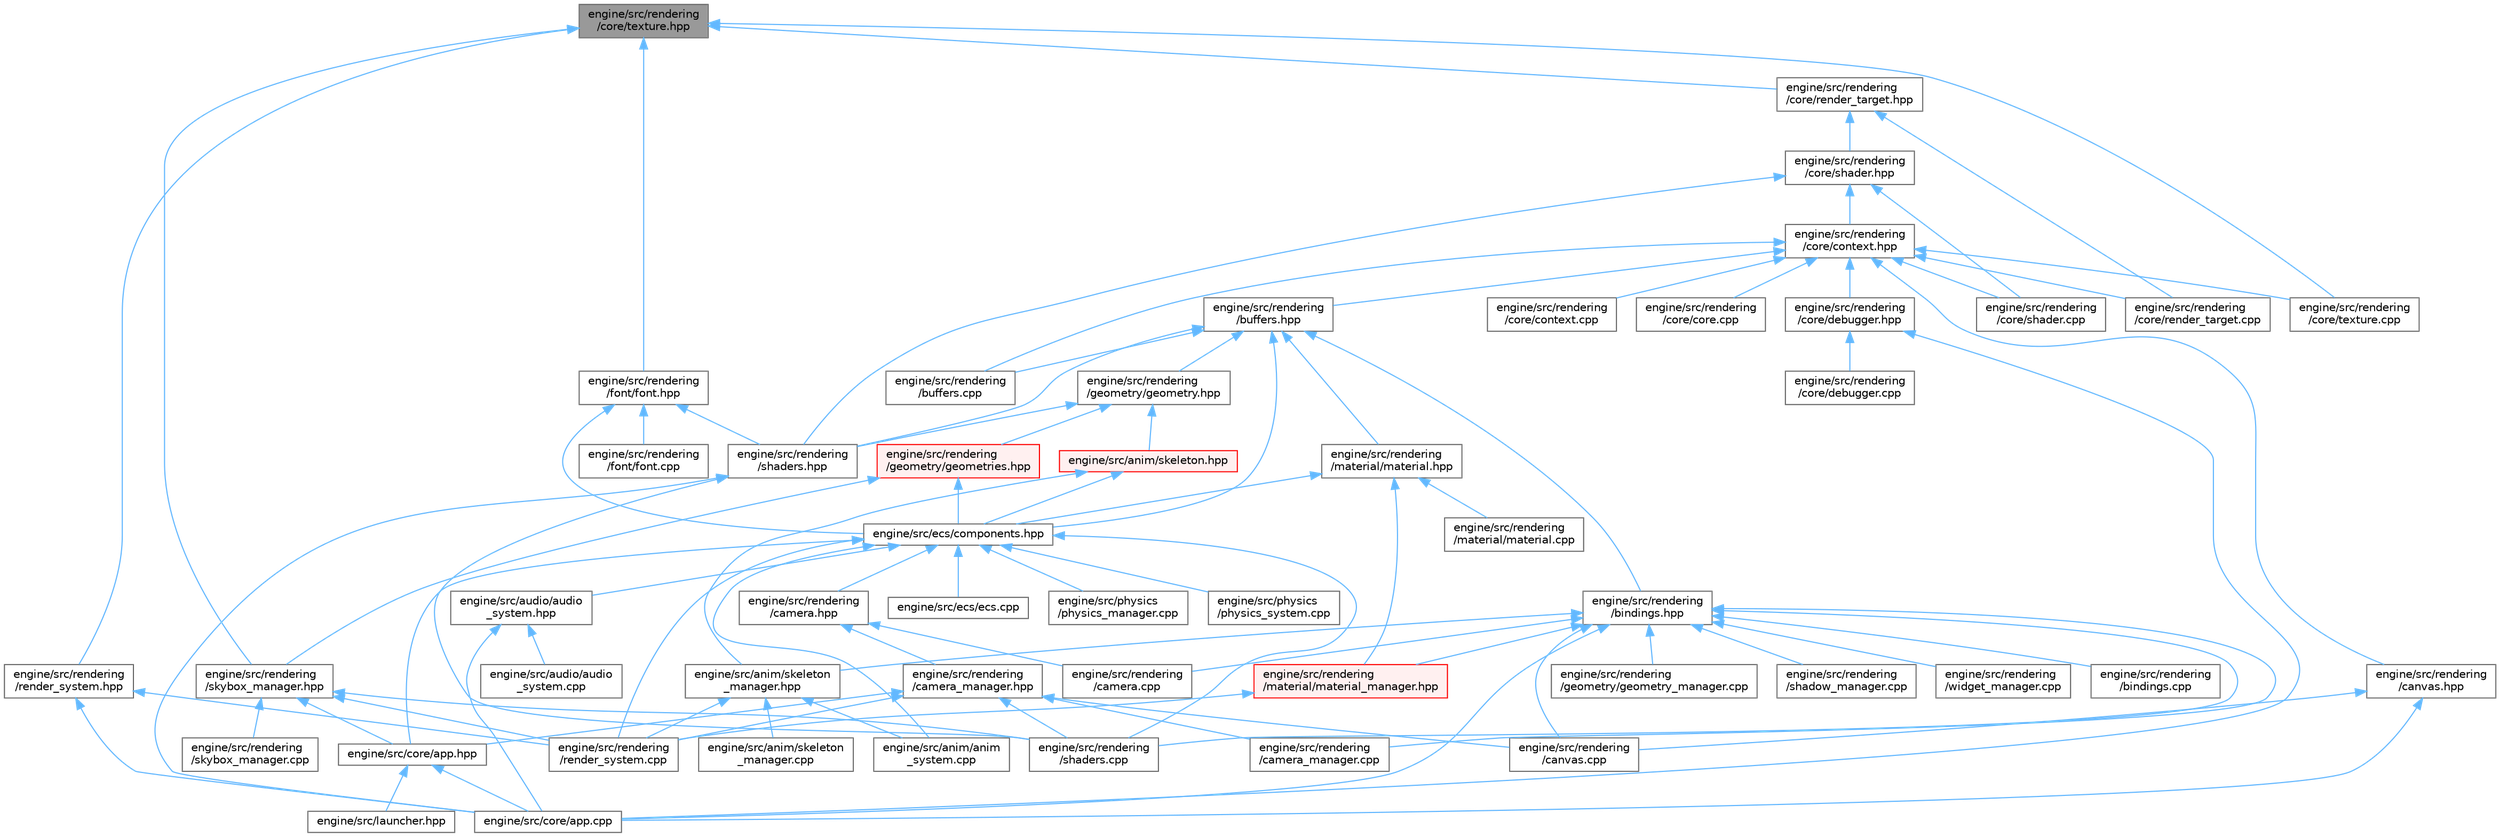 digraph "engine/src/rendering/core/texture.hpp"
{
 // LATEX_PDF_SIZE
  bgcolor="transparent";
  edge [fontname=Helvetica,fontsize=10,labelfontname=Helvetica,labelfontsize=10];
  node [fontname=Helvetica,fontsize=10,shape=box,height=0.2,width=0.4];
  Node1 [id="Node000001",label="engine/src/rendering\l/core/texture.hpp",height=0.2,width=0.4,color="gray40", fillcolor="grey60", style="filled", fontcolor="black",tooltip=" "];
  Node1 -> Node2 [id="edge171_Node000001_Node000002",dir="back",color="steelblue1",style="solid",tooltip=" "];
  Node2 [id="Node000002",label="engine/src/rendering\l/core/render_target.hpp",height=0.2,width=0.4,color="grey40", fillcolor="white", style="filled",URL="$render__target_8hpp.html",tooltip=" "];
  Node2 -> Node3 [id="edge172_Node000002_Node000003",dir="back",color="steelblue1",style="solid",tooltip=" "];
  Node3 [id="Node000003",label="engine/src/rendering\l/core/render_target.cpp",height=0.2,width=0.4,color="grey40", fillcolor="white", style="filled",URL="$render__target_8cpp.html",tooltip=" "];
  Node2 -> Node4 [id="edge173_Node000002_Node000004",dir="back",color="steelblue1",style="solid",tooltip=" "];
  Node4 [id="Node000004",label="engine/src/rendering\l/core/shader.hpp",height=0.2,width=0.4,color="grey40", fillcolor="white", style="filled",URL="$shader_8hpp.html",tooltip=" "];
  Node4 -> Node5 [id="edge174_Node000004_Node000005",dir="back",color="steelblue1",style="solid",tooltip=" "];
  Node5 [id="Node000005",label="engine/src/rendering\l/core/context.hpp",height=0.2,width=0.4,color="grey40", fillcolor="white", style="filled",URL="$rendering_2core_2context_8hpp.html",tooltip=" "];
  Node5 -> Node6 [id="edge175_Node000005_Node000006",dir="back",color="steelblue1",style="solid",tooltip=" "];
  Node6 [id="Node000006",label="engine/src/rendering\l/buffers.cpp",height=0.2,width=0.4,color="grey40", fillcolor="white", style="filled",URL="$buffers_8cpp.html",tooltip=" "];
  Node5 -> Node7 [id="edge176_Node000005_Node000007",dir="back",color="steelblue1",style="solid",tooltip=" "];
  Node7 [id="Node000007",label="engine/src/rendering\l/buffers.hpp",height=0.2,width=0.4,color="grey40", fillcolor="white", style="filled",URL="$buffers_8hpp.html",tooltip=" "];
  Node7 -> Node8 [id="edge177_Node000007_Node000008",dir="back",color="steelblue1",style="solid",tooltip=" "];
  Node8 [id="Node000008",label="engine/src/ecs/components.hpp",height=0.2,width=0.4,color="grey40", fillcolor="white", style="filled",URL="$components_8hpp.html",tooltip=" "];
  Node8 -> Node9 [id="edge178_Node000008_Node000009",dir="back",color="steelblue1",style="solid",tooltip=" "];
  Node9 [id="Node000009",label="engine/src/anim/anim\l_system.cpp",height=0.2,width=0.4,color="grey40", fillcolor="white", style="filled",URL="$anim__system_8cpp.html",tooltip=" "];
  Node8 -> Node10 [id="edge179_Node000008_Node000010",dir="back",color="steelblue1",style="solid",tooltip=" "];
  Node10 [id="Node000010",label="engine/src/audio/audio\l_system.hpp",height=0.2,width=0.4,color="grey40", fillcolor="white", style="filled",URL="$audio__system_8hpp.html",tooltip=" "];
  Node10 -> Node11 [id="edge180_Node000010_Node000011",dir="back",color="steelblue1",style="solid",tooltip=" "];
  Node11 [id="Node000011",label="engine/src/audio/audio\l_system.cpp",height=0.2,width=0.4,color="grey40", fillcolor="white", style="filled",URL="$audio__system_8cpp.html",tooltip=" "];
  Node10 -> Node12 [id="edge181_Node000010_Node000012",dir="back",color="steelblue1",style="solid",tooltip=" "];
  Node12 [id="Node000012",label="engine/src/core/app.cpp",height=0.2,width=0.4,color="grey40", fillcolor="white", style="filled",URL="$app_8cpp.html",tooltip=" "];
  Node8 -> Node13 [id="edge182_Node000008_Node000013",dir="back",color="steelblue1",style="solid",tooltip=" "];
  Node13 [id="Node000013",label="engine/src/core/app.hpp",height=0.2,width=0.4,color="grey40", fillcolor="white", style="filled",URL="$app_8hpp.html",tooltip=" "];
  Node13 -> Node12 [id="edge183_Node000013_Node000012",dir="back",color="steelblue1",style="solid",tooltip=" "];
  Node13 -> Node14 [id="edge184_Node000013_Node000014",dir="back",color="steelblue1",style="solid",tooltip=" "];
  Node14 [id="Node000014",label="engine/src/launcher.hpp",height=0.2,width=0.4,color="grey40", fillcolor="white", style="filled",URL="$launcher_8hpp.html",tooltip=" "];
  Node8 -> Node15 [id="edge185_Node000008_Node000015",dir="back",color="steelblue1",style="solid",tooltip=" "];
  Node15 [id="Node000015",label="engine/src/ecs/ecs.cpp",height=0.2,width=0.4,color="grey40", fillcolor="white", style="filled",URL="$ecs_8cpp.html",tooltip=" "];
  Node8 -> Node16 [id="edge186_Node000008_Node000016",dir="back",color="steelblue1",style="solid",tooltip=" "];
  Node16 [id="Node000016",label="engine/src/physics\l/physics_manager.cpp",height=0.2,width=0.4,color="grey40", fillcolor="white", style="filled",URL="$physics__manager_8cpp.html",tooltip=" "];
  Node8 -> Node17 [id="edge187_Node000008_Node000017",dir="back",color="steelblue1",style="solid",tooltip=" "];
  Node17 [id="Node000017",label="engine/src/physics\l/physics_system.cpp",height=0.2,width=0.4,color="grey40", fillcolor="white", style="filled",URL="$physics__system_8cpp.html",tooltip=" "];
  Node8 -> Node18 [id="edge188_Node000008_Node000018",dir="back",color="steelblue1",style="solid",tooltip=" "];
  Node18 [id="Node000018",label="engine/src/rendering\l/camera.hpp",height=0.2,width=0.4,color="grey40", fillcolor="white", style="filled",URL="$camera_8hpp.html",tooltip=" "];
  Node18 -> Node19 [id="edge189_Node000018_Node000019",dir="back",color="steelblue1",style="solid",tooltip=" "];
  Node19 [id="Node000019",label="engine/src/rendering\l/camera.cpp",height=0.2,width=0.4,color="grey40", fillcolor="white", style="filled",URL="$camera_8cpp.html",tooltip=" "];
  Node18 -> Node20 [id="edge190_Node000018_Node000020",dir="back",color="steelblue1",style="solid",tooltip=" "];
  Node20 [id="Node000020",label="engine/src/rendering\l/camera_manager.hpp",height=0.2,width=0.4,color="grey40", fillcolor="white", style="filled",URL="$camera__manager_8hpp.html",tooltip=" "];
  Node20 -> Node13 [id="edge191_Node000020_Node000013",dir="back",color="steelblue1",style="solid",tooltip=" "];
  Node20 -> Node21 [id="edge192_Node000020_Node000021",dir="back",color="steelblue1",style="solid",tooltip=" "];
  Node21 [id="Node000021",label="engine/src/rendering\l/camera_manager.cpp",height=0.2,width=0.4,color="grey40", fillcolor="white", style="filled",URL="$camera__manager_8cpp.html",tooltip=" "];
  Node20 -> Node22 [id="edge193_Node000020_Node000022",dir="back",color="steelblue1",style="solid",tooltip=" "];
  Node22 [id="Node000022",label="engine/src/rendering\l/canvas.cpp",height=0.2,width=0.4,color="grey40", fillcolor="white", style="filled",URL="$canvas_8cpp.html",tooltip=" "];
  Node20 -> Node23 [id="edge194_Node000020_Node000023",dir="back",color="steelblue1",style="solid",tooltip=" "];
  Node23 [id="Node000023",label="engine/src/rendering\l/render_system.cpp",height=0.2,width=0.4,color="grey40", fillcolor="white", style="filled",URL="$render__system_8cpp.html",tooltip=" "];
  Node20 -> Node24 [id="edge195_Node000020_Node000024",dir="back",color="steelblue1",style="solid",tooltip=" "];
  Node24 [id="Node000024",label="engine/src/rendering\l/shaders.cpp",height=0.2,width=0.4,color="grey40", fillcolor="white", style="filled",URL="$shaders_8cpp.html",tooltip=" "];
  Node8 -> Node23 [id="edge196_Node000008_Node000023",dir="back",color="steelblue1",style="solid",tooltip=" "];
  Node8 -> Node24 [id="edge197_Node000008_Node000024",dir="back",color="steelblue1",style="solid",tooltip=" "];
  Node7 -> Node25 [id="edge198_Node000007_Node000025",dir="back",color="steelblue1",style="solid",tooltip=" "];
  Node25 [id="Node000025",label="engine/src/rendering\l/bindings.hpp",height=0.2,width=0.4,color="grey40", fillcolor="white", style="filled",URL="$bindings_8hpp.html",tooltip=" "];
  Node25 -> Node26 [id="edge199_Node000025_Node000026",dir="back",color="steelblue1",style="solid",tooltip=" "];
  Node26 [id="Node000026",label="engine/src/anim/skeleton\l_manager.hpp",height=0.2,width=0.4,color="grey40", fillcolor="white", style="filled",URL="$skeleton__manager_8hpp.html",tooltip=" "];
  Node26 -> Node9 [id="edge200_Node000026_Node000009",dir="back",color="steelblue1",style="solid",tooltip=" "];
  Node26 -> Node27 [id="edge201_Node000026_Node000027",dir="back",color="steelblue1",style="solid",tooltip=" "];
  Node27 [id="Node000027",label="engine/src/anim/skeleton\l_manager.cpp",height=0.2,width=0.4,color="grey40", fillcolor="white", style="filled",URL="$skeleton__manager_8cpp.html",tooltip=" "];
  Node26 -> Node23 [id="edge202_Node000026_Node000023",dir="back",color="steelblue1",style="solid",tooltip=" "];
  Node25 -> Node12 [id="edge203_Node000025_Node000012",dir="back",color="steelblue1",style="solid",tooltip=" "];
  Node25 -> Node28 [id="edge204_Node000025_Node000028",dir="back",color="steelblue1",style="solid",tooltip=" "];
  Node28 [id="Node000028",label="engine/src/rendering\l/bindings.cpp",height=0.2,width=0.4,color="grey40", fillcolor="white", style="filled",URL="$bindings_8cpp.html",tooltip=" "];
  Node25 -> Node19 [id="edge205_Node000025_Node000019",dir="back",color="steelblue1",style="solid",tooltip=" "];
  Node25 -> Node21 [id="edge206_Node000025_Node000021",dir="back",color="steelblue1",style="solid",tooltip=" "];
  Node25 -> Node22 [id="edge207_Node000025_Node000022",dir="back",color="steelblue1",style="solid",tooltip=" "];
  Node25 -> Node29 [id="edge208_Node000025_Node000029",dir="back",color="steelblue1",style="solid",tooltip=" "];
  Node29 [id="Node000029",label="engine/src/rendering\l/geometry/geometry_manager.cpp",height=0.2,width=0.4,color="grey40", fillcolor="white", style="filled",URL="$geometry__manager_8cpp.html",tooltip=" "];
  Node25 -> Node30 [id="edge209_Node000025_Node000030",dir="back",color="steelblue1",style="solid",tooltip=" "];
  Node30 [id="Node000030",label="engine/src/rendering\l/material/material_manager.hpp",height=0.2,width=0.4,color="red", fillcolor="#FFF0F0", style="filled",URL="$material__manager_8hpp.html",tooltip=" "];
  Node30 -> Node23 [id="edge210_Node000030_Node000023",dir="back",color="steelblue1",style="solid",tooltip=" "];
  Node25 -> Node24 [id="edge211_Node000025_Node000024",dir="back",color="steelblue1",style="solid",tooltip=" "];
  Node25 -> Node32 [id="edge212_Node000025_Node000032",dir="back",color="steelblue1",style="solid",tooltip=" "];
  Node32 [id="Node000032",label="engine/src/rendering\l/shadow_manager.cpp",height=0.2,width=0.4,color="grey40", fillcolor="white", style="filled",URL="$shadow__manager_8cpp.html",tooltip=" "];
  Node25 -> Node33 [id="edge213_Node000025_Node000033",dir="back",color="steelblue1",style="solid",tooltip=" "];
  Node33 [id="Node000033",label="engine/src/rendering\l/widget_manager.cpp",height=0.2,width=0.4,color="grey40", fillcolor="white", style="filled",URL="$widget__manager_8cpp.html",tooltip=" "];
  Node7 -> Node6 [id="edge214_Node000007_Node000006",dir="back",color="steelblue1",style="solid",tooltip=" "];
  Node7 -> Node34 [id="edge215_Node000007_Node000034",dir="back",color="steelblue1",style="solid",tooltip=" "];
  Node34 [id="Node000034",label="engine/src/rendering\l/geometry/geometry.hpp",height=0.2,width=0.4,color="grey40", fillcolor="white", style="filled",URL="$geometry_8hpp.html",tooltip=" "];
  Node34 -> Node35 [id="edge216_Node000034_Node000035",dir="back",color="steelblue1",style="solid",tooltip=" "];
  Node35 [id="Node000035",label="engine/src/anim/skeleton.hpp",height=0.2,width=0.4,color="red", fillcolor="#FFF0F0", style="filled",URL="$skeleton_8hpp.html",tooltip=" "];
  Node35 -> Node26 [id="edge217_Node000035_Node000026",dir="back",color="steelblue1",style="solid",tooltip=" "];
  Node35 -> Node8 [id="edge218_Node000035_Node000008",dir="back",color="steelblue1",style="solid",tooltip=" "];
  Node34 -> Node37 [id="edge219_Node000034_Node000037",dir="back",color="steelblue1",style="solid",tooltip=" "];
  Node37 [id="Node000037",label="engine/src/rendering\l/geometry/geometries.hpp",height=0.2,width=0.4,color="red", fillcolor="#FFF0F0", style="filled",URL="$geometries_8hpp.html",tooltip=" "];
  Node37 -> Node8 [id="edge220_Node000037_Node000008",dir="back",color="steelblue1",style="solid",tooltip=" "];
  Node37 -> Node40 [id="edge221_Node000037_Node000040",dir="back",color="steelblue1",style="solid",tooltip=" "];
  Node40 [id="Node000040",label="engine/src/rendering\l/skybox_manager.hpp",height=0.2,width=0.4,color="grey40", fillcolor="white", style="filled",URL="$skybox__manager_8hpp.html",tooltip=" "];
  Node40 -> Node13 [id="edge222_Node000040_Node000013",dir="back",color="steelblue1",style="solid",tooltip=" "];
  Node40 -> Node23 [id="edge223_Node000040_Node000023",dir="back",color="steelblue1",style="solid",tooltip=" "];
  Node40 -> Node24 [id="edge224_Node000040_Node000024",dir="back",color="steelblue1",style="solid",tooltip=" "];
  Node40 -> Node41 [id="edge225_Node000040_Node000041",dir="back",color="steelblue1",style="solid",tooltip=" "];
  Node41 [id="Node000041",label="engine/src/rendering\l/skybox_manager.cpp",height=0.2,width=0.4,color="grey40", fillcolor="white", style="filled",URL="$skybox__manager_8cpp.html",tooltip=" "];
  Node34 -> Node42 [id="edge226_Node000034_Node000042",dir="back",color="steelblue1",style="solid",tooltip=" "];
  Node42 [id="Node000042",label="engine/src/rendering\l/shaders.hpp",height=0.2,width=0.4,color="grey40", fillcolor="white", style="filled",URL="$shaders_8hpp.html",tooltip=" "];
  Node42 -> Node12 [id="edge227_Node000042_Node000012",dir="back",color="steelblue1",style="solid",tooltip=" "];
  Node42 -> Node24 [id="edge228_Node000042_Node000024",dir="back",color="steelblue1",style="solid",tooltip=" "];
  Node7 -> Node43 [id="edge229_Node000007_Node000043",dir="back",color="steelblue1",style="solid",tooltip=" "];
  Node43 [id="Node000043",label="engine/src/rendering\l/material/material.hpp",height=0.2,width=0.4,color="grey40", fillcolor="white", style="filled",URL="$material_8hpp.html",tooltip=" "];
  Node43 -> Node8 [id="edge230_Node000043_Node000008",dir="back",color="steelblue1",style="solid",tooltip=" "];
  Node43 -> Node44 [id="edge231_Node000043_Node000044",dir="back",color="steelblue1",style="solid",tooltip=" "];
  Node44 [id="Node000044",label="engine/src/rendering\l/material/material.cpp",height=0.2,width=0.4,color="grey40", fillcolor="white", style="filled",URL="$material_8cpp.html",tooltip=" "];
  Node43 -> Node30 [id="edge232_Node000043_Node000030",dir="back",color="steelblue1",style="solid",tooltip=" "];
  Node7 -> Node42 [id="edge233_Node000007_Node000042",dir="back",color="steelblue1",style="solid",tooltip=" "];
  Node5 -> Node45 [id="edge234_Node000005_Node000045",dir="back",color="steelblue1",style="solid",tooltip=" "];
  Node45 [id="Node000045",label="engine/src/rendering\l/canvas.hpp",height=0.2,width=0.4,color="grey40", fillcolor="white", style="filled",URL="$canvas_8hpp.html",tooltip=" "];
  Node45 -> Node12 [id="edge235_Node000045_Node000012",dir="back",color="steelblue1",style="solid",tooltip=" "];
  Node45 -> Node22 [id="edge236_Node000045_Node000022",dir="back",color="steelblue1",style="solid",tooltip=" "];
  Node5 -> Node46 [id="edge237_Node000005_Node000046",dir="back",color="steelblue1",style="solid",tooltip=" "];
  Node46 [id="Node000046",label="engine/src/rendering\l/core/context.cpp",height=0.2,width=0.4,color="grey40", fillcolor="white", style="filled",URL="$rendering_2core_2context_8cpp.html",tooltip=" "];
  Node5 -> Node47 [id="edge238_Node000005_Node000047",dir="back",color="steelblue1",style="solid",tooltip=" "];
  Node47 [id="Node000047",label="engine/src/rendering\l/core/core.cpp",height=0.2,width=0.4,color="grey40", fillcolor="white", style="filled",URL="$core_8cpp.html",tooltip=" "];
  Node5 -> Node48 [id="edge239_Node000005_Node000048",dir="back",color="steelblue1",style="solid",tooltip=" "];
  Node48 [id="Node000048",label="engine/src/rendering\l/core/debugger.hpp",height=0.2,width=0.4,color="grey40", fillcolor="white", style="filled",URL="$debugger_8hpp.html",tooltip=" "];
  Node48 -> Node12 [id="edge240_Node000048_Node000012",dir="back",color="steelblue1",style="solid",tooltip=" "];
  Node48 -> Node49 [id="edge241_Node000048_Node000049",dir="back",color="steelblue1",style="solid",tooltip=" "];
  Node49 [id="Node000049",label="engine/src/rendering\l/core/debugger.cpp",height=0.2,width=0.4,color="grey40", fillcolor="white", style="filled",URL="$debugger_8cpp.html",tooltip=" "];
  Node5 -> Node3 [id="edge242_Node000005_Node000003",dir="back",color="steelblue1",style="solid",tooltip=" "];
  Node5 -> Node50 [id="edge243_Node000005_Node000050",dir="back",color="steelblue1",style="solid",tooltip=" "];
  Node50 [id="Node000050",label="engine/src/rendering\l/core/shader.cpp",height=0.2,width=0.4,color="grey40", fillcolor="white", style="filled",URL="$shader_8cpp.html",tooltip=" "];
  Node5 -> Node51 [id="edge244_Node000005_Node000051",dir="back",color="steelblue1",style="solid",tooltip=" "];
  Node51 [id="Node000051",label="engine/src/rendering\l/core/texture.cpp",height=0.2,width=0.4,color="grey40", fillcolor="white", style="filled",URL="$texture_8cpp.html",tooltip=" "];
  Node4 -> Node50 [id="edge245_Node000004_Node000050",dir="back",color="steelblue1",style="solid",tooltip=" "];
  Node4 -> Node42 [id="edge246_Node000004_Node000042",dir="back",color="steelblue1",style="solid",tooltip=" "];
  Node1 -> Node51 [id="edge247_Node000001_Node000051",dir="back",color="steelblue1",style="solid",tooltip=" "];
  Node1 -> Node52 [id="edge248_Node000001_Node000052",dir="back",color="steelblue1",style="solid",tooltip=" "];
  Node52 [id="Node000052",label="engine/src/rendering\l/font/font.hpp",height=0.2,width=0.4,color="grey40", fillcolor="white", style="filled",URL="$font_8hpp.html",tooltip=" "];
  Node52 -> Node8 [id="edge249_Node000052_Node000008",dir="back",color="steelblue1",style="solid",tooltip=" "];
  Node52 -> Node53 [id="edge250_Node000052_Node000053",dir="back",color="steelblue1",style="solid",tooltip=" "];
  Node53 [id="Node000053",label="engine/src/rendering\l/font/font.cpp",height=0.2,width=0.4,color="grey40", fillcolor="white", style="filled",URL="$font_8cpp.html",tooltip=" "];
  Node52 -> Node42 [id="edge251_Node000052_Node000042",dir="back",color="steelblue1",style="solid",tooltip=" "];
  Node1 -> Node54 [id="edge252_Node000001_Node000054",dir="back",color="steelblue1",style="solid",tooltip=" "];
  Node54 [id="Node000054",label="engine/src/rendering\l/render_system.hpp",height=0.2,width=0.4,color="grey40", fillcolor="white", style="filled",URL="$render__system_8hpp.html",tooltip=" "];
  Node54 -> Node12 [id="edge253_Node000054_Node000012",dir="back",color="steelblue1",style="solid",tooltip=" "];
  Node54 -> Node23 [id="edge254_Node000054_Node000023",dir="back",color="steelblue1",style="solid",tooltip=" "];
  Node1 -> Node40 [id="edge255_Node000001_Node000040",dir="back",color="steelblue1",style="solid",tooltip=" "];
}
